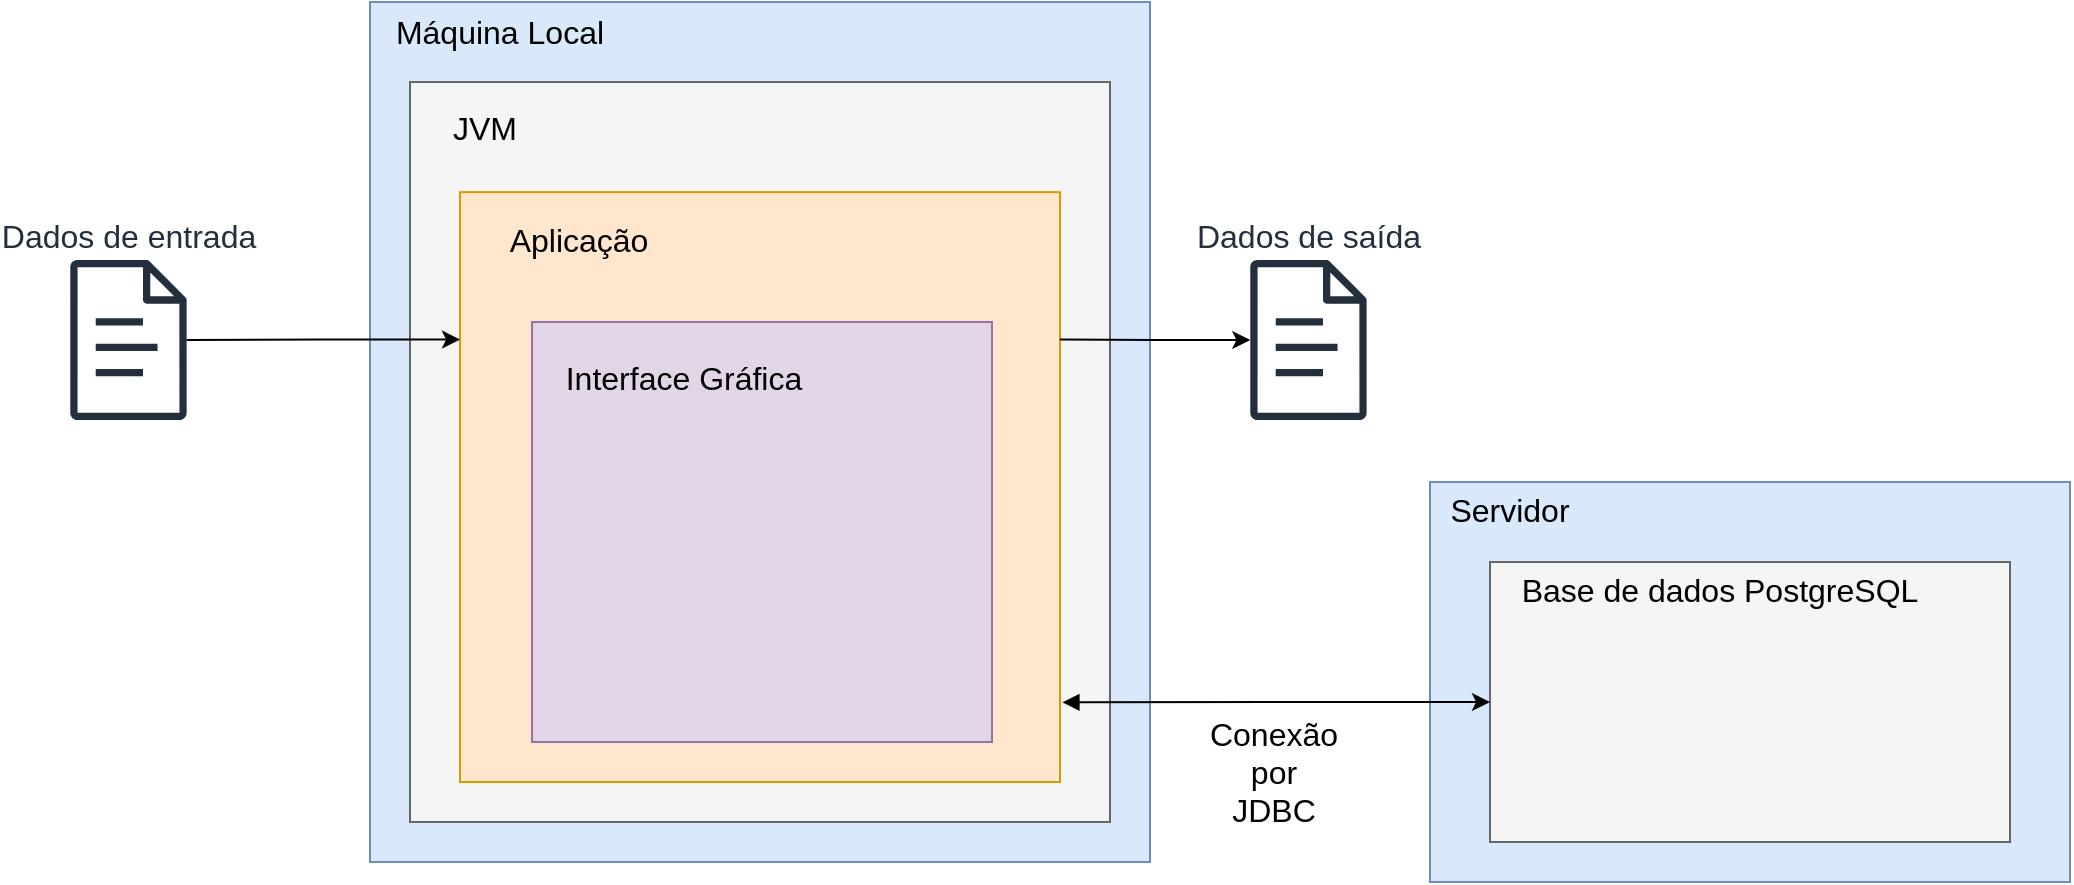<mxfile version="26.0.16">
  <diagram name="Page-1" id="qt4e0Ns0KmB2NCPrAL0E">
    <mxGraphModel dx="1730" dy="532" grid="1" gridSize="10" guides="1" tooltips="1" connect="1" arrows="1" fold="1" page="1" pageScale="1" pageWidth="850" pageHeight="1100" math="0" shadow="0">
      <root>
        <mxCell id="0" />
        <mxCell id="1" parent="0" />
        <mxCell id="ivhIEPTqHGX7pbVCswgi-3" value="Dados de entrada" style="sketch=0;outlineConnect=0;fontColor=#232F3E;gradientColor=none;fillColor=#232F3D;strokeColor=none;dashed=0;verticalLabelPosition=top;verticalAlign=bottom;align=center;html=1;fontSize=16;fontStyle=0;aspect=fixed;pointerEvents=1;shape=mxgraph.aws4.document;labelPosition=center;" parent="1" vertex="1">
          <mxGeometry x="20" y="269" width="58.46" height="80" as="geometry" />
        </mxCell>
        <mxCell id="ivhIEPTqHGX7pbVCswgi-13" value="" style="group;fillColor=#dae8fc;strokeColor=#6c8ebf;container=0;" parent="1" vertex="1" connectable="0">
          <mxGeometry x="700" y="380" width="320" height="200" as="geometry" />
        </mxCell>
        <mxCell id="3rA-hX2oMdFs4SSk3TAP-1" value="&lt;span style=&quot;&quot;&gt;&lt;font&gt;Conexão&lt;/font&gt;&lt;/span&gt;&lt;div&gt;&lt;span style=&quot;&quot;&gt;&lt;font&gt;por&lt;/font&gt;&lt;/span&gt;&lt;/div&gt;&lt;div&gt;&lt;span style=&quot;background-color: transparent; color: light-dark(rgb(0, 0, 0), rgb(255, 255, 255));&quot;&gt;JDBC&lt;/span&gt;&lt;/div&gt;" style="text;html=1;align=center;verticalAlign=middle;whiteSpace=wrap;rounded=0;fontSize=16;fontStyle=0" parent="1" vertex="1">
          <mxGeometry x="544" y="490" width="156" height="70" as="geometry" />
        </mxCell>
        <mxCell id="3oU_jW1MSCWfIVDu8UCs-1" value="&lt;span&gt;Dados de saída&lt;/span&gt;" style="sketch=0;outlineConnect=0;fontColor=#232F3E;gradientColor=none;fillColor=#232F3D;strokeColor=none;dashed=0;verticalLabelPosition=top;verticalAlign=bottom;align=center;html=1;fontSize=16;fontStyle=0;aspect=fixed;pointerEvents=1;shape=mxgraph.aws4.document;labelPosition=center;" parent="1" vertex="1">
          <mxGeometry x="610" y="269" width="58.46" height="80" as="geometry" />
        </mxCell>
        <mxCell id="ivhIEPTqHGX7pbVCswgi-7" value="" style="rounded=0;whiteSpace=wrap;html=1;movable=1;resizable=1;rotatable=1;deletable=1;editable=1;locked=0;connectable=1;fillColor=#dae8fc;strokeColor=#6c8ebf;" parent="1" vertex="1">
          <mxGeometry x="170" y="140" width="390" height="430" as="geometry" />
        </mxCell>
        <mxCell id="ivhIEPTqHGX7pbVCswgi-8" value="&lt;span style=&quot;font-weight: normal;&quot;&gt;&lt;font style=&quot;font-size: 16px;&quot;&gt;Máquina Local&lt;/font&gt;&lt;/span&gt;" style="text;html=1;align=center;verticalAlign=middle;whiteSpace=wrap;rounded=0;fontSize=14;fontStyle=1;movable=1;resizable=1;rotatable=1;deletable=1;editable=1;locked=0;connectable=1;" parent="1" vertex="1">
          <mxGeometry x="170.03" y="140" width="129.818" height="30" as="geometry" />
        </mxCell>
        <mxCell id="ivhIEPTqHGX7pbVCswgi-12" value="" style="group;movable=1;resizable=1;rotatable=1;deletable=1;editable=1;locked=0;connectable=1;fillColor=#d5e8d4;strokeColor=#82b366;container=0;" parent="1" vertex="1" connectable="0">
          <mxGeometry x="190" y="180" width="350" height="370" as="geometry" />
        </mxCell>
        <mxCell id="ivhIEPTqHGX7pbVCswgi-1" value="" style="rounded=0;whiteSpace=wrap;html=1;movable=1;resizable=1;rotatable=1;deletable=1;editable=1;locked=0;connectable=1;fillColor=#f5f5f5;strokeColor=#666666;fontColor=#333333;" parent="1" vertex="1">
          <mxGeometry x="190" y="180" width="350" height="370" as="geometry" />
        </mxCell>
        <mxCell id="ivhIEPTqHGX7pbVCswgi-4" value="&lt;span style=&quot;font-weight: normal;&quot;&gt;&lt;font style=&quot;font-size: 16px;&quot;&gt;JVM&lt;/font&gt;&lt;/span&gt;" style="text;html=1;align=center;verticalAlign=middle;whiteSpace=wrap;rounded=0;fontSize=14;fontStyle=1;movable=1;resizable=1;rotatable=1;deletable=1;editable=1;locked=0;connectable=1;" parent="1" vertex="1">
          <mxGeometry x="190" y="180" width="75.0" height="46.25" as="geometry" />
        </mxCell>
        <mxCell id="ivhIEPTqHGX7pbVCswgi-18" value="" style="rounded=0;whiteSpace=wrap;html=1;movable=1;resizable=1;rotatable=1;deletable=1;editable=1;locked=0;connectable=1;fillColor=#ffe6cc;strokeColor=#d79b00;" parent="1" vertex="1">
          <mxGeometry x="215" y="235.07" width="300.0" height="294.93" as="geometry" />
        </mxCell>
        <mxCell id="ivhIEPTqHGX7pbVCswgi-19" value="&lt;span style=&quot;&quot;&gt;&lt;font style=&quot;font-size: 16px;&quot;&gt;Aplicação&lt;/font&gt;&lt;/span&gt;" style="text;html=1;align=center;verticalAlign=middle;whiteSpace=wrap;rounded=0;fontSize=14;fontStyle=0;movable=1;resizable=1;rotatable=1;deletable=1;editable=1;locked=0;connectable=1;" parent="1" vertex="1">
          <mxGeometry x="217.5" y="236.667" width="112.5" height="44.045" as="geometry" />
        </mxCell>
        <mxCell id="wggbg7Cfq-xFk_HYx3AC-1" value="" style="rounded=0;whiteSpace=wrap;html=1;movable=1;resizable=1;rotatable=1;deletable=1;editable=1;locked=0;connectable=1;fillColor=#e1d5e7;strokeColor=#9673a6;" parent="1" vertex="1">
          <mxGeometry x="251" y="300" width="230" height="210" as="geometry" />
        </mxCell>
        <mxCell id="wggbg7Cfq-xFk_HYx3AC-2" value="&lt;font style=&quot;font-size: 16px; font-weight: normal;&quot;&gt;Interface Gráfica&lt;/font&gt;" style="text;html=1;align=center;verticalAlign=middle;whiteSpace=wrap;rounded=0;fontSize=14;fontStyle=1;movable=1;resizable=1;rotatable=1;deletable=1;editable=1;locked=0;connectable=1;" parent="1" vertex="1">
          <mxGeometry x="252.5" y="300.71" width="147.5" height="54.29" as="geometry" />
        </mxCell>
        <mxCell id="ivhIEPTqHGX7pbVCswgi-17" value="" style="endArrow=none;html=1;rounded=0;startArrow=classic;startFill=1;edgeStyle=orthogonalEdgeStyle;exitX=0;exitY=0.25;exitDx=0;exitDy=0;" parent="1" source="ivhIEPTqHGX7pbVCswgi-18" target="ivhIEPTqHGX7pbVCswgi-3" edge="1">
          <mxGeometry width="50" height="50" relative="1" as="geometry">
            <mxPoint x="380" y="570" as="sourcePoint" />
            <mxPoint x="380" y="430" as="targetPoint" />
          </mxGeometry>
        </mxCell>
        <mxCell id="3oU_jW1MSCWfIVDu8UCs-2" value="" style="endArrow=none;html=1;rounded=0;startArrow=classic;startFill=1;edgeStyle=orthogonalEdgeStyle;entryX=1;entryY=0.25;entryDx=0;entryDy=0;" parent="1" source="3oU_jW1MSCWfIVDu8UCs-1" target="ivhIEPTqHGX7pbVCswgi-18" edge="1">
          <mxGeometry width="50" height="50" relative="1" as="geometry">
            <mxPoint x="80" y="440" as="sourcePoint" />
            <mxPoint x="180" y="515" as="targetPoint" />
            <Array as="points" />
          </mxGeometry>
        </mxCell>
        <mxCell id="ivhIEPTqHGX7pbVCswgi-9" value="" style="rounded=0;whiteSpace=wrap;html=1;fillColor=#dae8fc;strokeColor=#6c8ebf;" parent="1" vertex="1">
          <mxGeometry x="700" y="380" width="320" height="200" as="geometry" />
        </mxCell>
        <mxCell id="ivhIEPTqHGX7pbVCswgi-10" value="&lt;span style=&quot;font-weight: normal;&quot;&gt;&lt;font style=&quot;font-size: 16px;&quot;&gt;Servidor&lt;/font&gt;&lt;/span&gt;" style="text;html=1;align=center;verticalAlign=middle;whiteSpace=wrap;rounded=0;fontStyle=1;fontSize=14;" parent="1" vertex="1">
          <mxGeometry x="700" y="380" width="80" height="28.57" as="geometry" />
        </mxCell>
        <mxCell id="ivhIEPTqHGX7pbVCswgi-15" value="" style="rounded=0;whiteSpace=wrap;html=1;fillColor=#f5f5f5;fontColor=#333333;strokeColor=#666666;" parent="1" vertex="1">
          <mxGeometry x="730" y="420" width="260" height="140" as="geometry" />
        </mxCell>
        <mxCell id="ivhIEPTqHGX7pbVCswgi-16" value="&lt;span style=&quot;font-weight: normal;&quot;&gt;&lt;font style=&quot;font-size: 16px;&quot;&gt;Base de dados PostgreSQL&lt;/font&gt;&lt;/span&gt;" style="text;html=1;align=center;verticalAlign=middle;whiteSpace=wrap;rounded=0;fontStyle=1;fontSize=14;" parent="1" vertex="1">
          <mxGeometry x="730" y="420" width="230" height="28.57" as="geometry" />
        </mxCell>
        <mxCell id="ivhIEPTqHGX7pbVCswgi-14" value="" style="endArrow=block;html=1;rounded=0;startArrow=classic;startFill=1;endFill=1;edgeStyle=orthogonalEdgeStyle;entryX=1.004;entryY=0.865;entryDx=0;entryDy=0;exitX=0;exitY=0.5;exitDx=0;exitDy=0;entryPerimeter=0;" parent="1" source="ivhIEPTqHGX7pbVCswgi-15" target="ivhIEPTqHGX7pbVCswgi-18" edge="1">
          <mxGeometry width="50" height="50" relative="1" as="geometry">
            <mxPoint x="480" y="600" as="sourcePoint" />
            <mxPoint x="530" y="550" as="targetPoint" />
          </mxGeometry>
        </mxCell>
      </root>
    </mxGraphModel>
  </diagram>
</mxfile>
